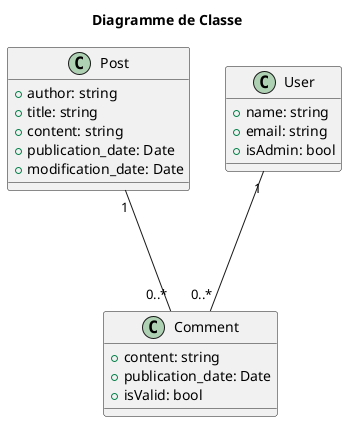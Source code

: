 @startuml Classes
'https://plantuml.com/class-diagram

title Diagramme de Classe

'' CLASSES ''
class Post {
+ author: string
+ title: string
+ content: string
+ publication_date: Date
+ modification_date: Date
}

class Comment {
+ content: string
+ publication_date: Date
+ isValid: bool
}

class User {
+ name: string
+ email: string
+ isAdmin: bool
}

'' ASSOCIATIONS ''
Post "1" --- "0..*" Comment
User "1" --- "0..*" Comment

@enduml
